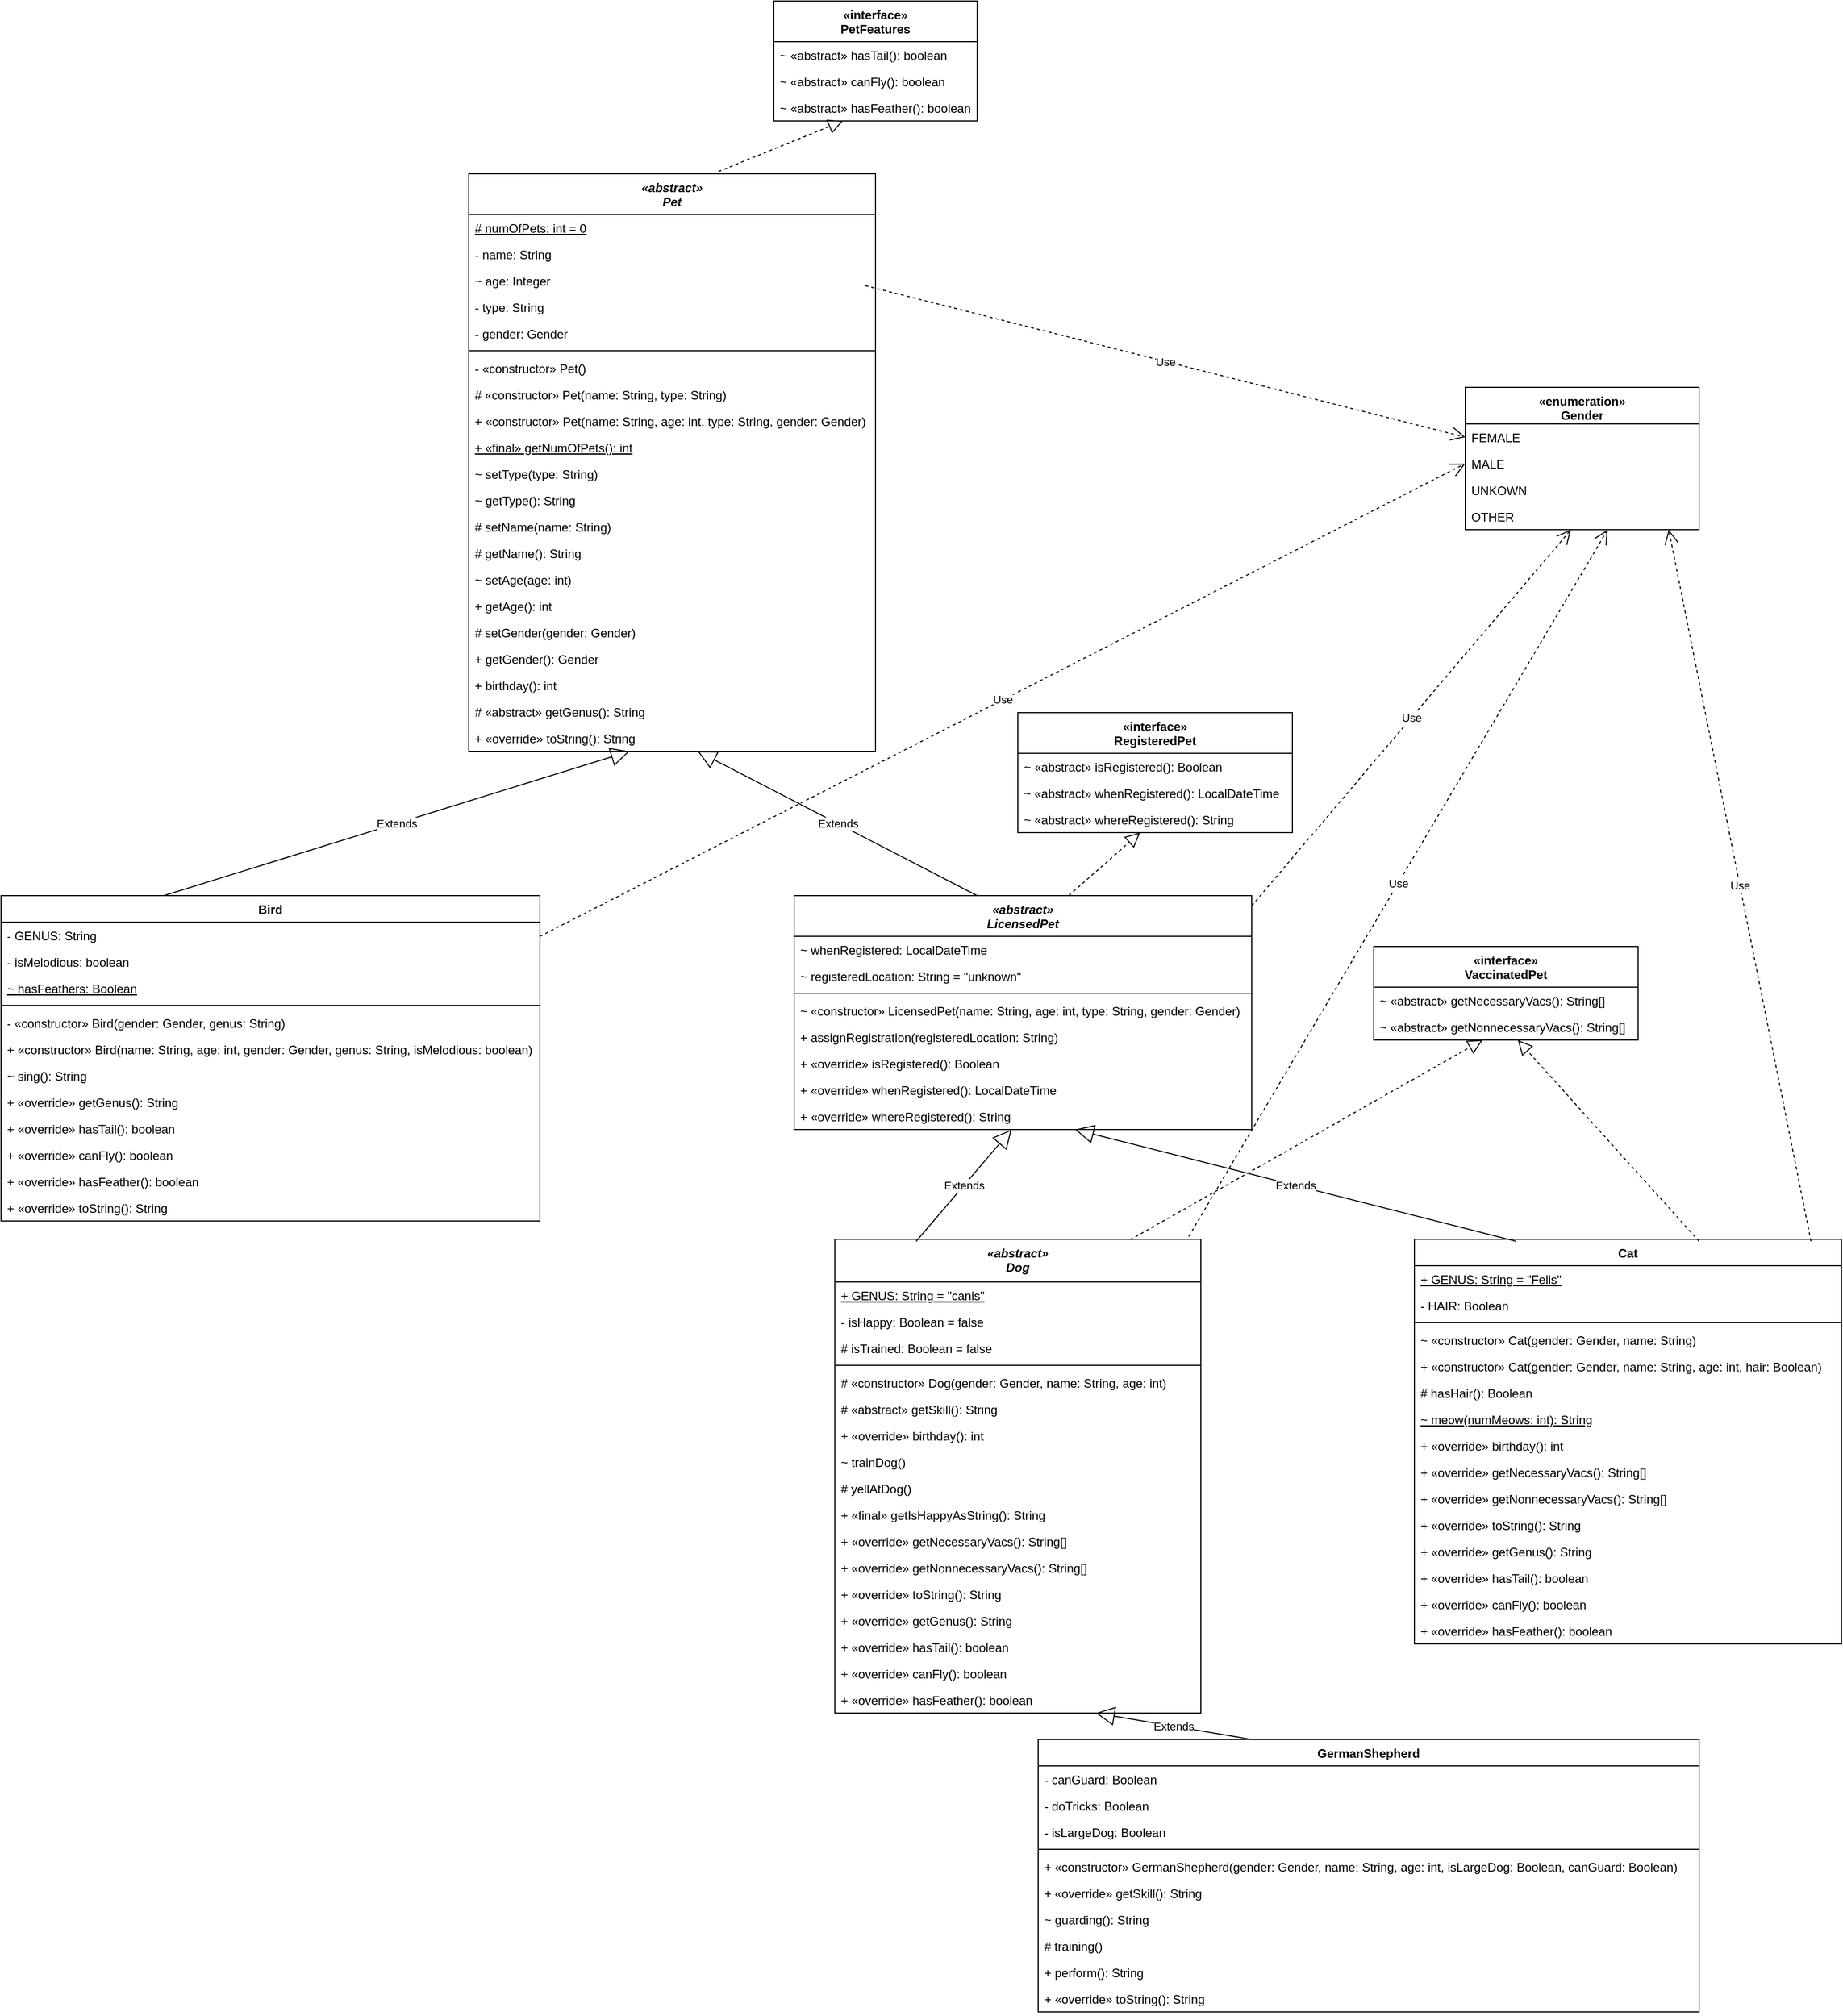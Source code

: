 <mxfile version="13.8.0" type="device"><diagram id="ahVZlyLD7hqmJH_I2HMK" name="Page-1"><mxGraphModel dx="1407" dy="1193" grid="1" gridSize="10" guides="1" tooltips="1" connect="1" arrows="1" fold="1" page="1" pageScale="1" pageWidth="2000" pageHeight="2000" math="0" shadow="0"><root><mxCell id="0"/><mxCell id="1" parent="0"/><mxCell id="6yxOzJSMO0PGOsekAhJp-47" value="«interface»&#xa;PetFeatures" style="swimlane;fontStyle=1;align=center;verticalAlign=top;childLayout=stackLayout;horizontal=1;startSize=40;horizontalStack=0;resizeParent=1;resizeParentMax=0;resizeLast=0;collapsible=1;marginBottom=0;" parent="1" vertex="1"><mxGeometry x="870" y="10" width="200" height="118" as="geometry"/></mxCell><mxCell id="6yxOzJSMO0PGOsekAhJp-48" value="~ «abstract» hasTail(): boolean" style="text;strokeColor=none;fillColor=none;align=left;verticalAlign=top;spacingLeft=4;spacingRight=4;overflow=hidden;rotatable=0;points=[[0,0.5],[1,0.5]];portConstraint=eastwest;fontStyle=0" parent="6yxOzJSMO0PGOsekAhJp-47" vertex="1"><mxGeometry y="40" width="200" height="26" as="geometry"/></mxCell><mxCell id="6yxOzJSMO0PGOsekAhJp-51" value="~ «abstract» canFly(): boolean" style="text;strokeColor=none;fillColor=none;align=left;verticalAlign=top;spacingLeft=4;spacingRight=4;overflow=hidden;rotatable=0;points=[[0,0.5],[1,0.5]];portConstraint=eastwest;fontStyle=0" parent="6yxOzJSMO0PGOsekAhJp-47" vertex="1"><mxGeometry y="66" width="200" height="26" as="geometry"/></mxCell><mxCell id="6yxOzJSMO0PGOsekAhJp-52" value="~ «abstract» hasFeather(): boolean" style="text;strokeColor=none;fillColor=none;align=left;verticalAlign=top;spacingLeft=4;spacingRight=4;overflow=hidden;rotatable=0;points=[[0,0.5],[1,0.5]];portConstraint=eastwest;fontStyle=0" parent="6yxOzJSMO0PGOsekAhJp-47" vertex="1"><mxGeometry y="92" width="200" height="26" as="geometry"/></mxCell><mxCell id="O3szeXyZkx64TXd5Zf9x-24" value="Bird" style="swimlane;fontStyle=1;align=center;verticalAlign=top;childLayout=stackLayout;horizontal=1;startSize=26;horizontalStack=0;resizeParent=1;resizeParentMax=0;resizeLast=0;collapsible=1;marginBottom=0;" parent="1" vertex="1"><mxGeometry x="110" y="890" width="530" height="320" as="geometry"/></mxCell><mxCell id="O3szeXyZkx64TXd5Zf9x-38" value="Extends" style="endArrow=block;endSize=16;endFill=0;html=1;" parent="O3szeXyZkx64TXd5Zf9x-24" target="O3szeXyZkx64TXd5Zf9x-23" edge="1"><mxGeometry width="160" relative="1" as="geometry"><mxPoint x="160" as="sourcePoint"/><mxPoint x="320" as="targetPoint"/></mxGeometry></mxCell><mxCell id="O3szeXyZkx64TXd5Zf9x-25" value="- GENUS: String" style="text;strokeColor=none;fillColor=none;align=left;verticalAlign=top;spacingLeft=4;spacingRight=4;overflow=hidden;rotatable=0;points=[[0,0.5],[1,0.5]];portConstraint=eastwest;" parent="O3szeXyZkx64TXd5Zf9x-24" vertex="1"><mxGeometry y="26" width="530" height="26" as="geometry"/></mxCell><mxCell id="O3szeXyZkx64TXd5Zf9x-28" value="- isMelodious: boolean" style="text;strokeColor=none;fillColor=none;align=left;verticalAlign=top;spacingLeft=4;spacingRight=4;overflow=hidden;rotatable=0;points=[[0,0.5],[1,0.5]];portConstraint=eastwest;" parent="O3szeXyZkx64TXd5Zf9x-24" vertex="1"><mxGeometry y="52" width="530" height="26" as="geometry"/></mxCell><mxCell id="O3szeXyZkx64TXd5Zf9x-29" value="~ hasFeathers: Boolean" style="text;strokeColor=none;fillColor=none;align=left;verticalAlign=top;spacingLeft=4;spacingRight=4;overflow=hidden;rotatable=0;points=[[0,0.5],[1,0.5]];portConstraint=eastwest;fontStyle=4" parent="O3szeXyZkx64TXd5Zf9x-24" vertex="1"><mxGeometry y="78" width="530" height="26" as="geometry"/></mxCell><mxCell id="O3szeXyZkx64TXd5Zf9x-26" value="" style="line;strokeWidth=1;fillColor=none;align=left;verticalAlign=middle;spacingTop=-1;spacingLeft=3;spacingRight=3;rotatable=0;labelPosition=right;points=[];portConstraint=eastwest;" parent="O3szeXyZkx64TXd5Zf9x-24" vertex="1"><mxGeometry y="104" width="530" height="8" as="geometry"/></mxCell><mxCell id="O3szeXyZkx64TXd5Zf9x-27" value="- «constructor» Bird(gender: Gender, genus: String)" style="text;strokeColor=none;fillColor=none;align=left;verticalAlign=top;spacingLeft=4;spacingRight=4;overflow=hidden;rotatable=0;points=[[0,0.5],[1,0.5]];portConstraint=eastwest;" parent="O3szeXyZkx64TXd5Zf9x-24" vertex="1"><mxGeometry y="112" width="530" height="26" as="geometry"/></mxCell><mxCell id="O3szeXyZkx64TXd5Zf9x-30" value="+ «constructor» Bird(name: String, age: int, gender: Gender, genus: String, isMelodious: boolean)" style="text;strokeColor=none;fillColor=none;align=left;verticalAlign=top;spacingLeft=4;spacingRight=4;overflow=hidden;rotatable=0;points=[[0,0.5],[1,0.5]];portConstraint=eastwest;" parent="O3szeXyZkx64TXd5Zf9x-24" vertex="1"><mxGeometry y="138" width="530" height="26" as="geometry"/></mxCell><mxCell id="O3szeXyZkx64TXd5Zf9x-32" value="~ sing(): String" style="text;strokeColor=none;fillColor=none;align=left;verticalAlign=top;spacingLeft=4;spacingRight=4;overflow=hidden;rotatable=0;points=[[0,0.5],[1,0.5]];portConstraint=eastwest;" parent="O3szeXyZkx64TXd5Zf9x-24" vertex="1"><mxGeometry y="164" width="530" height="26" as="geometry"/></mxCell><mxCell id="O3szeXyZkx64TXd5Zf9x-33" value="+ «override» getGenus(): String" style="text;strokeColor=none;fillColor=none;align=left;verticalAlign=top;spacingLeft=4;spacingRight=4;overflow=hidden;rotatable=0;points=[[0,0.5],[1,0.5]];portConstraint=eastwest;" parent="O3szeXyZkx64TXd5Zf9x-24" vertex="1"><mxGeometry y="190" width="530" height="26" as="geometry"/></mxCell><mxCell id="O3szeXyZkx64TXd5Zf9x-34" value="+ «override» hasTail(): boolean" style="text;strokeColor=none;fillColor=none;align=left;verticalAlign=top;spacingLeft=4;spacingRight=4;overflow=hidden;rotatable=0;points=[[0,0.5],[1,0.5]];portConstraint=eastwest;" parent="O3szeXyZkx64TXd5Zf9x-24" vertex="1"><mxGeometry y="216" width="530" height="26" as="geometry"/></mxCell><mxCell id="O3szeXyZkx64TXd5Zf9x-35" value="+ «override» canFly(): boolean" style="text;strokeColor=none;fillColor=none;align=left;verticalAlign=top;spacingLeft=4;spacingRight=4;overflow=hidden;rotatable=0;points=[[0,0.5],[1,0.5]];portConstraint=eastwest;" parent="O3szeXyZkx64TXd5Zf9x-24" vertex="1"><mxGeometry y="242" width="530" height="26" as="geometry"/></mxCell><mxCell id="O3szeXyZkx64TXd5Zf9x-36" value="+ «override» hasFeather(): boolean" style="text;strokeColor=none;fillColor=none;align=left;verticalAlign=top;spacingLeft=4;spacingRight=4;overflow=hidden;rotatable=0;points=[[0,0.5],[1,0.5]];portConstraint=eastwest;" parent="O3szeXyZkx64TXd5Zf9x-24" vertex="1"><mxGeometry y="268" width="530" height="26" as="geometry"/></mxCell><mxCell id="O3szeXyZkx64TXd5Zf9x-37" value="+ «override» toString(): String" style="text;strokeColor=none;fillColor=none;align=left;verticalAlign=top;spacingLeft=4;spacingRight=4;overflow=hidden;rotatable=0;points=[[0,0.5],[1,0.5]];portConstraint=eastwest;" parent="O3szeXyZkx64TXd5Zf9x-24" vertex="1"><mxGeometry y="294" width="530" height="26" as="geometry"/></mxCell><mxCell id="6yxOzJSMO0PGOsekAhJp-65" value="«interface»&#xa;VaccinatedPet" style="swimlane;fontStyle=1;align=center;verticalAlign=top;childLayout=stackLayout;horizontal=1;startSize=40;horizontalStack=0;resizeParent=1;resizeParentMax=0;resizeLast=0;collapsible=1;marginBottom=0;" parent="1" vertex="1"><mxGeometry x="1460" y="940" width="260" height="92" as="geometry"/></mxCell><mxCell id="6yxOzJSMO0PGOsekAhJp-66" value="~ «abstract» getNecessaryVacs(): String[]" style="text;strokeColor=none;fillColor=none;align=left;verticalAlign=top;spacingLeft=4;spacingRight=4;overflow=hidden;rotatable=0;points=[[0,0.5],[1,0.5]];portConstraint=eastwest;fontStyle=0" parent="6yxOzJSMO0PGOsekAhJp-65" vertex="1"><mxGeometry y="40" width="260" height="26" as="geometry"/></mxCell><mxCell id="6yxOzJSMO0PGOsekAhJp-67" value="~ «abstract» getNonnecessaryVacs(): String[]" style="text;strokeColor=none;fillColor=none;align=left;verticalAlign=top;spacingLeft=4;spacingRight=4;overflow=hidden;rotatable=0;points=[[0,0.5],[1,0.5]];portConstraint=eastwest;fontStyle=0" parent="6yxOzJSMO0PGOsekAhJp-65" vertex="1"><mxGeometry y="66" width="260" height="26" as="geometry"/></mxCell><mxCell id="6yxOzJSMO0PGOsekAhJp-32" value="«abstract»&#xa;LicensedPet" style="swimlane;fontStyle=3;align=center;verticalAlign=top;childLayout=stackLayout;horizontal=1;startSize=40;horizontalStack=0;resizeParent=1;resizeParentMax=0;resizeLast=0;collapsible=1;marginBottom=0;" parent="1" vertex="1"><mxGeometry x="890" y="890" width="450" height="230" as="geometry"/></mxCell><mxCell id="6yxOzJSMO0PGOsekAhJp-69" value="Extends" style="endArrow=block;endSize=16;endFill=0;html=1;" parent="6yxOzJSMO0PGOsekAhJp-32" target="O3szeXyZkx64TXd5Zf9x-23" edge="1"><mxGeometry width="160" relative="1" as="geometry"><mxPoint x="180" as="sourcePoint"/><mxPoint x="340" as="targetPoint"/></mxGeometry></mxCell><mxCell id="6yxOzJSMO0PGOsekAhJp-70" value="" style="endArrow=block;dashed=1;endFill=0;endSize=12;html=1;" parent="6yxOzJSMO0PGOsekAhJp-32" target="6yxOzJSMO0PGOsekAhJp-60" edge="1"><mxGeometry width="160" relative="1" as="geometry"><mxPoint x="270" as="sourcePoint"/><mxPoint x="430" as="targetPoint"/></mxGeometry></mxCell><mxCell id="pFk_RkmnjN21IvGugunK-12" value="Use" style="endArrow=open;endSize=12;dashed=1;html=1;" edge="1" parent="6yxOzJSMO0PGOsekAhJp-32" target="6yxOzJSMO0PGOsekAhJp-19"><mxGeometry width="160" relative="1" as="geometry"><mxPoint x="450" y="10" as="sourcePoint"/><mxPoint x="600" y="30" as="targetPoint"/></mxGeometry></mxCell><mxCell id="6yxOzJSMO0PGOsekAhJp-33" value="~ whenRegistered: LocalDateTime" style="text;strokeColor=none;fillColor=none;align=left;verticalAlign=top;spacingLeft=4;spacingRight=4;overflow=hidden;rotatable=0;points=[[0,0.5],[1,0.5]];portConstraint=eastwest;" parent="6yxOzJSMO0PGOsekAhJp-32" vertex="1"><mxGeometry y="40" width="450" height="26" as="geometry"/></mxCell><mxCell id="6yxOzJSMO0PGOsekAhJp-42" value="~ registeredLocation: String = &quot;unknown&quot;" style="text;strokeColor=none;fillColor=none;align=left;verticalAlign=top;spacingLeft=4;spacingRight=4;overflow=hidden;rotatable=0;points=[[0,0.5],[1,0.5]];portConstraint=eastwest;" parent="6yxOzJSMO0PGOsekAhJp-32" vertex="1"><mxGeometry y="66" width="450" height="26" as="geometry"/></mxCell><mxCell id="6yxOzJSMO0PGOsekAhJp-34" value="" style="line;strokeWidth=1;fillColor=none;align=left;verticalAlign=middle;spacingTop=-1;spacingLeft=3;spacingRight=3;rotatable=0;labelPosition=right;points=[];portConstraint=eastwest;" parent="6yxOzJSMO0PGOsekAhJp-32" vertex="1"><mxGeometry y="92" width="450" height="8" as="geometry"/></mxCell><mxCell id="6yxOzJSMO0PGOsekAhJp-35" value="~ «constructor» LicensedPet(name: String, age: int, type: String, gender: Gender)" style="text;strokeColor=none;fillColor=none;align=left;verticalAlign=top;spacingLeft=4;spacingRight=4;overflow=hidden;rotatable=0;points=[[0,0.5],[1,0.5]];portConstraint=eastwest;" parent="6yxOzJSMO0PGOsekAhJp-32" vertex="1"><mxGeometry y="100" width="450" height="26" as="geometry"/></mxCell><mxCell id="6yxOzJSMO0PGOsekAhJp-43" value="+ assignRegistration(registeredLocation: String)" style="text;strokeColor=none;fillColor=none;align=left;verticalAlign=top;spacingLeft=4;spacingRight=4;overflow=hidden;rotatable=0;points=[[0,0.5],[1,0.5]];portConstraint=eastwest;" parent="6yxOzJSMO0PGOsekAhJp-32" vertex="1"><mxGeometry y="126" width="450" height="26" as="geometry"/></mxCell><mxCell id="6yxOzJSMO0PGOsekAhJp-44" value="+ «override» isRegistered(): Boolean" style="text;strokeColor=none;fillColor=none;align=left;verticalAlign=top;spacingLeft=4;spacingRight=4;overflow=hidden;rotatable=0;points=[[0,0.5],[1,0.5]];portConstraint=eastwest;" parent="6yxOzJSMO0PGOsekAhJp-32" vertex="1"><mxGeometry y="152" width="450" height="26" as="geometry"/></mxCell><mxCell id="6yxOzJSMO0PGOsekAhJp-45" value="+ «override» whenRegistered(): LocalDateTime" style="text;strokeColor=none;fillColor=none;align=left;verticalAlign=top;spacingLeft=4;spacingRight=4;overflow=hidden;rotatable=0;points=[[0,0.5],[1,0.5]];portConstraint=eastwest;" parent="6yxOzJSMO0PGOsekAhJp-32" vertex="1"><mxGeometry y="178" width="450" height="26" as="geometry"/></mxCell><mxCell id="6yxOzJSMO0PGOsekAhJp-46" value="+ «override» whereRegistered(): String" style="text;strokeColor=none;fillColor=none;align=left;verticalAlign=top;spacingLeft=4;spacingRight=4;overflow=hidden;rotatable=0;points=[[0,0.5],[1,0.5]];portConstraint=eastwest;" parent="6yxOzJSMO0PGOsekAhJp-32" vertex="1"><mxGeometry y="204" width="450" height="26" as="geometry"/></mxCell><mxCell id="6yxOzJSMO0PGOsekAhJp-15" value="«enumeration»&#xa;Gender" style="swimlane;fontStyle=1;align=center;verticalAlign=top;childLayout=stackLayout;horizontal=1;startSize=36;horizontalStack=0;resizeParent=1;resizeParentMax=0;resizeLast=0;collapsible=1;marginBottom=0;" parent="1" vertex="1"><mxGeometry x="1550" y="390" width="230" height="140" as="geometry"/></mxCell><mxCell id="6yxOzJSMO0PGOsekAhJp-16" value="FEMALE" style="text;strokeColor=none;fillColor=none;align=left;verticalAlign=top;spacingLeft=4;spacingRight=4;overflow=hidden;rotatable=0;points=[[0,0.5],[1,0.5]];portConstraint=eastwest;" parent="6yxOzJSMO0PGOsekAhJp-15" vertex="1"><mxGeometry y="36" width="230" height="26" as="geometry"/></mxCell><mxCell id="6yxOzJSMO0PGOsekAhJp-17" value="MALE" style="text;strokeColor=none;fillColor=none;align=left;verticalAlign=top;spacingLeft=4;spacingRight=4;overflow=hidden;rotatable=0;points=[[0,0.5],[1,0.5]];portConstraint=eastwest;" parent="6yxOzJSMO0PGOsekAhJp-15" vertex="1"><mxGeometry y="62" width="230" height="26" as="geometry"/></mxCell><mxCell id="6yxOzJSMO0PGOsekAhJp-18" value="UNKOWN" style="text;strokeColor=none;fillColor=none;align=left;verticalAlign=top;spacingLeft=4;spacingRight=4;overflow=hidden;rotatable=0;points=[[0,0.5],[1,0.5]];portConstraint=eastwest;" parent="6yxOzJSMO0PGOsekAhJp-15" vertex="1"><mxGeometry y="88" width="230" height="26" as="geometry"/></mxCell><mxCell id="6yxOzJSMO0PGOsekAhJp-19" value="OTHER" style="text;strokeColor=none;fillColor=none;align=left;verticalAlign=top;spacingLeft=4;spacingRight=4;overflow=hidden;rotatable=0;points=[[0,0.5],[1,0.5]];portConstraint=eastwest;" parent="6yxOzJSMO0PGOsekAhJp-15" vertex="1"><mxGeometry y="114" width="230" height="26" as="geometry"/></mxCell><mxCell id="O3szeXyZkx64TXd5Zf9x-1" value="«abstract»&#xa;Pet&#xa;" style="swimlane;fontStyle=3;align=center;verticalAlign=top;childLayout=stackLayout;horizontal=1;startSize=40;horizontalStack=0;resizeParent=1;resizeParentMax=0;resizeLast=0;collapsible=1;marginBottom=0;" parent="1" vertex="1"><mxGeometry x="570" y="180" width="400" height="568" as="geometry"/></mxCell><mxCell id="6yxOzJSMO0PGOsekAhJp-76" value="" style="endArrow=block;dashed=1;endFill=0;endSize=12;html=1;" parent="O3szeXyZkx64TXd5Zf9x-1" target="6yxOzJSMO0PGOsekAhJp-52" edge="1"><mxGeometry width="160" relative="1" as="geometry"><mxPoint x="240" as="sourcePoint"/><mxPoint x="400" as="targetPoint"/></mxGeometry></mxCell><mxCell id="O3szeXyZkx64TXd5Zf9x-2" value="# numOfPets: int = 0" style="text;strokeColor=none;fillColor=none;align=left;verticalAlign=top;spacingLeft=4;spacingRight=4;overflow=hidden;rotatable=0;points=[[0,0.5],[1,0.5]];portConstraint=eastwest;fontStyle=4" parent="O3szeXyZkx64TXd5Zf9x-1" vertex="1"><mxGeometry y="40" width="400" height="26" as="geometry"/></mxCell><mxCell id="O3szeXyZkx64TXd5Zf9x-4" value="- name: String" style="text;strokeColor=none;fillColor=none;align=left;verticalAlign=top;spacingLeft=4;spacingRight=4;overflow=hidden;rotatable=0;points=[[0,0.5],[1,0.5]];portConstraint=eastwest;" parent="O3szeXyZkx64TXd5Zf9x-1" vertex="1"><mxGeometry y="66" width="400" height="26" as="geometry"/></mxCell><mxCell id="O3szeXyZkx64TXd5Zf9x-5" value="~ age: Integer" style="text;strokeColor=none;fillColor=none;align=left;verticalAlign=top;spacingLeft=4;spacingRight=4;overflow=hidden;rotatable=0;points=[[0,0.5],[1,0.5]];portConstraint=eastwest;" parent="O3szeXyZkx64TXd5Zf9x-1" vertex="1"><mxGeometry y="92" width="400" height="26" as="geometry"/></mxCell><mxCell id="pFk_RkmnjN21IvGugunK-14" value="Use" style="endArrow=open;endSize=12;dashed=1;html=1;entryX=0;entryY=0.5;entryDx=0;entryDy=0;" edge="1" parent="O3szeXyZkx64TXd5Zf9x-1" target="6yxOzJSMO0PGOsekAhJp-16"><mxGeometry width="160" relative="1" as="geometry"><mxPoint x="390" y="110" as="sourcePoint"/><mxPoint x="550" y="110" as="targetPoint"/></mxGeometry></mxCell><mxCell id="O3szeXyZkx64TXd5Zf9x-6" value="- type: String" style="text;strokeColor=none;fillColor=none;align=left;verticalAlign=top;spacingLeft=4;spacingRight=4;overflow=hidden;rotatable=0;points=[[0,0.5],[1,0.5]];portConstraint=eastwest;" parent="O3szeXyZkx64TXd5Zf9x-1" vertex="1"><mxGeometry y="118" width="400" height="26" as="geometry"/></mxCell><mxCell id="O3szeXyZkx64TXd5Zf9x-7" value="- gender: Gender" style="text;strokeColor=none;fillColor=none;align=left;verticalAlign=top;spacingLeft=4;spacingRight=4;overflow=hidden;rotatable=0;points=[[0,0.5],[1,0.5]];portConstraint=eastwest;" parent="O3szeXyZkx64TXd5Zf9x-1" vertex="1"><mxGeometry y="144" width="400" height="26" as="geometry"/></mxCell><mxCell id="O3szeXyZkx64TXd5Zf9x-3" value="" style="line;strokeWidth=1;fillColor=none;align=left;verticalAlign=middle;spacingTop=-1;spacingLeft=3;spacingRight=3;rotatable=0;labelPosition=right;points=[];portConstraint=eastwest;" parent="O3szeXyZkx64TXd5Zf9x-1" vertex="1"><mxGeometry y="170" width="400" height="8" as="geometry"/></mxCell><mxCell id="O3szeXyZkx64TXd5Zf9x-8" value="- «constructor» Pet()" style="text;strokeColor=none;fillColor=none;align=left;verticalAlign=top;spacingLeft=4;spacingRight=4;overflow=hidden;rotatable=0;points=[[0,0.5],[1,0.5]];portConstraint=eastwest;" parent="O3szeXyZkx64TXd5Zf9x-1" vertex="1"><mxGeometry y="178" width="400" height="26" as="geometry"/></mxCell><mxCell id="O3szeXyZkx64TXd5Zf9x-9" value="# «constructor» Pet(name: String, type: String)" style="text;strokeColor=none;fillColor=none;align=left;verticalAlign=top;spacingLeft=4;spacingRight=4;overflow=hidden;rotatable=0;points=[[0,0.5],[1,0.5]];portConstraint=eastwest;" parent="O3szeXyZkx64TXd5Zf9x-1" vertex="1"><mxGeometry y="204" width="400" height="26" as="geometry"/></mxCell><mxCell id="O3szeXyZkx64TXd5Zf9x-10" value="+ «constructor» Pet(name: String, age: int, type: String, gender: Gender)" style="text;strokeColor=none;fillColor=none;align=left;verticalAlign=top;spacingLeft=4;spacingRight=4;overflow=hidden;rotatable=0;points=[[0,0.5],[1,0.5]];portConstraint=eastwest;" parent="O3szeXyZkx64TXd5Zf9x-1" vertex="1"><mxGeometry y="230" width="400" height="26" as="geometry"/></mxCell><mxCell id="O3szeXyZkx64TXd5Zf9x-11" value="+ «final» getNumOfPets(): int" style="text;strokeColor=none;fillColor=none;align=left;verticalAlign=top;spacingLeft=4;spacingRight=4;overflow=hidden;rotatable=0;points=[[0,0.5],[1,0.5]];portConstraint=eastwest;fontStyle=4" parent="O3szeXyZkx64TXd5Zf9x-1" vertex="1"><mxGeometry y="256" width="400" height="26" as="geometry"/></mxCell><mxCell id="O3szeXyZkx64TXd5Zf9x-12" value="~ setType(type: String)" style="text;strokeColor=none;fillColor=none;align=left;verticalAlign=top;spacingLeft=4;spacingRight=4;overflow=hidden;rotatable=0;points=[[0,0.5],[1,0.5]];portConstraint=eastwest;" parent="O3szeXyZkx64TXd5Zf9x-1" vertex="1"><mxGeometry y="282" width="400" height="26" as="geometry"/></mxCell><mxCell id="O3szeXyZkx64TXd5Zf9x-13" value="~ getType(): String" style="text;strokeColor=none;fillColor=none;align=left;verticalAlign=top;spacingLeft=4;spacingRight=4;overflow=hidden;rotatable=0;points=[[0,0.5],[1,0.5]];portConstraint=eastwest;" parent="O3szeXyZkx64TXd5Zf9x-1" vertex="1"><mxGeometry y="308" width="400" height="26" as="geometry"/></mxCell><mxCell id="O3szeXyZkx64TXd5Zf9x-14" value="# setName(name: String)" style="text;strokeColor=none;fillColor=none;align=left;verticalAlign=top;spacingLeft=4;spacingRight=4;overflow=hidden;rotatable=0;points=[[0,0.5],[1,0.5]];portConstraint=eastwest;" parent="O3szeXyZkx64TXd5Zf9x-1" vertex="1"><mxGeometry y="334" width="400" height="26" as="geometry"/></mxCell><mxCell id="O3szeXyZkx64TXd5Zf9x-15" value="# getName(): String" style="text;strokeColor=none;fillColor=none;align=left;verticalAlign=top;spacingLeft=4;spacingRight=4;overflow=hidden;rotatable=0;points=[[0,0.5],[1,0.5]];portConstraint=eastwest;" parent="O3szeXyZkx64TXd5Zf9x-1" vertex="1"><mxGeometry y="360" width="400" height="26" as="geometry"/></mxCell><mxCell id="O3szeXyZkx64TXd5Zf9x-16" value="~ setAge(age: int)" style="text;strokeColor=none;fillColor=none;align=left;verticalAlign=top;spacingLeft=4;spacingRight=4;overflow=hidden;rotatable=0;points=[[0,0.5],[1,0.5]];portConstraint=eastwest;" parent="O3szeXyZkx64TXd5Zf9x-1" vertex="1"><mxGeometry y="386" width="400" height="26" as="geometry"/></mxCell><mxCell id="O3szeXyZkx64TXd5Zf9x-17" value="+ getAge(): int" style="text;strokeColor=none;fillColor=none;align=left;verticalAlign=top;spacingLeft=4;spacingRight=4;overflow=hidden;rotatable=0;points=[[0,0.5],[1,0.5]];portConstraint=eastwest;" parent="O3szeXyZkx64TXd5Zf9x-1" vertex="1"><mxGeometry y="412" width="400" height="26" as="geometry"/></mxCell><mxCell id="O3szeXyZkx64TXd5Zf9x-18" value="# setGender(gender: Gender)" style="text;strokeColor=none;fillColor=none;align=left;verticalAlign=top;spacingLeft=4;spacingRight=4;overflow=hidden;rotatable=0;points=[[0,0.5],[1,0.5]];portConstraint=eastwest;" parent="O3szeXyZkx64TXd5Zf9x-1" vertex="1"><mxGeometry y="438" width="400" height="26" as="geometry"/></mxCell><mxCell id="O3szeXyZkx64TXd5Zf9x-19" value="+ getGender(): Gender" style="text;strokeColor=none;fillColor=none;align=left;verticalAlign=top;spacingLeft=4;spacingRight=4;overflow=hidden;rotatable=0;points=[[0,0.5],[1,0.5]];portConstraint=eastwest;" parent="O3szeXyZkx64TXd5Zf9x-1" vertex="1"><mxGeometry y="464" width="400" height="26" as="geometry"/></mxCell><mxCell id="O3szeXyZkx64TXd5Zf9x-20" value="+ birthday(): int" style="text;strokeColor=none;fillColor=none;align=left;verticalAlign=top;spacingLeft=4;spacingRight=4;overflow=hidden;rotatable=0;points=[[0,0.5],[1,0.5]];portConstraint=eastwest;" parent="O3szeXyZkx64TXd5Zf9x-1" vertex="1"><mxGeometry y="490" width="400" height="26" as="geometry"/></mxCell><mxCell id="O3szeXyZkx64TXd5Zf9x-21" value="# «abstract» getGenus(): String" style="text;strokeColor=none;fillColor=none;align=left;verticalAlign=top;spacingLeft=4;spacingRight=4;overflow=hidden;rotatable=0;points=[[0,0.5],[1,0.5]];portConstraint=eastwest;fontStyle=0" parent="O3szeXyZkx64TXd5Zf9x-1" vertex="1"><mxGeometry y="516" width="400" height="26" as="geometry"/></mxCell><mxCell id="O3szeXyZkx64TXd5Zf9x-23" value="+ «override» toString(): String" style="text;strokeColor=none;fillColor=none;align=left;verticalAlign=top;spacingLeft=4;spacingRight=4;overflow=hidden;rotatable=0;points=[[0,0.5],[1,0.5]];portConstraint=eastwest;fontStyle=0" parent="O3szeXyZkx64TXd5Zf9x-1" vertex="1"><mxGeometry y="542" width="400" height="26" as="geometry"/></mxCell><mxCell id="6yxOzJSMO0PGOsekAhJp-20" value="GermanShepherd" style="swimlane;fontStyle=1;align=center;verticalAlign=top;childLayout=stackLayout;horizontal=1;startSize=26;horizontalStack=0;resizeParent=1;resizeParentMax=0;resizeLast=0;collapsible=1;marginBottom=0;" parent="1" vertex="1"><mxGeometry x="1130" y="1720" width="650" height="268" as="geometry"/></mxCell><mxCell id="6yxOzJSMO0PGOsekAhJp-31" value="Extends" style="endArrow=block;endSize=16;endFill=0;html=1;" parent="6yxOzJSMO0PGOsekAhJp-20" target="O3szeXyZkx64TXd5Zf9x-72" edge="1"><mxGeometry width="160" relative="1" as="geometry"><mxPoint x="210" as="sourcePoint"/><mxPoint x="370" as="targetPoint"/></mxGeometry></mxCell><mxCell id="6yxOzJSMO0PGOsekAhJp-21" value="- canGuard: Boolean" style="text;strokeColor=none;fillColor=none;align=left;verticalAlign=top;spacingLeft=4;spacingRight=4;overflow=hidden;rotatable=0;points=[[0,0.5],[1,0.5]];portConstraint=eastwest;" parent="6yxOzJSMO0PGOsekAhJp-20" vertex="1"><mxGeometry y="26" width="650" height="26" as="geometry"/></mxCell><mxCell id="6yxOzJSMO0PGOsekAhJp-24" value="- doTricks: Boolean" style="text;strokeColor=none;fillColor=none;align=left;verticalAlign=top;spacingLeft=4;spacingRight=4;overflow=hidden;rotatable=0;points=[[0,0.5],[1,0.5]];portConstraint=eastwest;" parent="6yxOzJSMO0PGOsekAhJp-20" vertex="1"><mxGeometry y="52" width="650" height="26" as="geometry"/></mxCell><mxCell id="6yxOzJSMO0PGOsekAhJp-25" value="- isLargeDog: Boolean" style="text;strokeColor=none;fillColor=none;align=left;verticalAlign=top;spacingLeft=4;spacingRight=4;overflow=hidden;rotatable=0;points=[[0,0.5],[1,0.5]];portConstraint=eastwest;" parent="6yxOzJSMO0PGOsekAhJp-20" vertex="1"><mxGeometry y="78" width="650" height="26" as="geometry"/></mxCell><mxCell id="6yxOzJSMO0PGOsekAhJp-22" value="" style="line;strokeWidth=1;fillColor=none;align=left;verticalAlign=middle;spacingTop=-1;spacingLeft=3;spacingRight=3;rotatable=0;labelPosition=right;points=[];portConstraint=eastwest;" parent="6yxOzJSMO0PGOsekAhJp-20" vertex="1"><mxGeometry y="104" width="650" height="8" as="geometry"/></mxCell><mxCell id="6yxOzJSMO0PGOsekAhJp-23" value="+ «constructor» GermanShepherd(gender: Gender, name: String, age: int, isLargeDog: Boolean, canGuard: Boolean)" style="text;strokeColor=none;fillColor=none;align=left;verticalAlign=top;spacingLeft=4;spacingRight=4;overflow=hidden;rotatable=0;points=[[0,0.5],[1,0.5]];portConstraint=eastwest;" parent="6yxOzJSMO0PGOsekAhJp-20" vertex="1"><mxGeometry y="112" width="650" height="26" as="geometry"/></mxCell><mxCell id="6yxOzJSMO0PGOsekAhJp-26" value="+ «override» getSkill(): String" style="text;strokeColor=none;fillColor=none;align=left;verticalAlign=top;spacingLeft=4;spacingRight=4;overflow=hidden;rotatable=0;points=[[0,0.5],[1,0.5]];portConstraint=eastwest;" parent="6yxOzJSMO0PGOsekAhJp-20" vertex="1"><mxGeometry y="138" width="650" height="26" as="geometry"/></mxCell><mxCell id="6yxOzJSMO0PGOsekAhJp-27" value="~ guarding(): String" style="text;strokeColor=none;fillColor=none;align=left;verticalAlign=top;spacingLeft=4;spacingRight=4;overflow=hidden;rotatable=0;points=[[0,0.5],[1,0.5]];portConstraint=eastwest;" parent="6yxOzJSMO0PGOsekAhJp-20" vertex="1"><mxGeometry y="164" width="650" height="26" as="geometry"/></mxCell><mxCell id="6yxOzJSMO0PGOsekAhJp-28" value="# training()" style="text;strokeColor=none;fillColor=none;align=left;verticalAlign=top;spacingLeft=4;spacingRight=4;overflow=hidden;rotatable=0;points=[[0,0.5],[1,0.5]];portConstraint=eastwest;" parent="6yxOzJSMO0PGOsekAhJp-20" vertex="1"><mxGeometry y="190" width="650" height="26" as="geometry"/></mxCell><mxCell id="6yxOzJSMO0PGOsekAhJp-29" value="+ perform(): String" style="text;strokeColor=none;fillColor=none;align=left;verticalAlign=top;spacingLeft=4;spacingRight=4;overflow=hidden;rotatable=0;points=[[0,0.5],[1,0.5]];portConstraint=eastwest;" parent="6yxOzJSMO0PGOsekAhJp-20" vertex="1"><mxGeometry y="216" width="650" height="26" as="geometry"/></mxCell><mxCell id="6yxOzJSMO0PGOsekAhJp-30" value="+ «override» toString(): String" style="text;strokeColor=none;fillColor=none;align=left;verticalAlign=top;spacingLeft=4;spacingRight=4;overflow=hidden;rotatable=0;points=[[0,0.5],[1,0.5]];portConstraint=eastwest;" parent="6yxOzJSMO0PGOsekAhJp-20" vertex="1"><mxGeometry y="242" width="650" height="26" as="geometry"/></mxCell><mxCell id="O3szeXyZkx64TXd5Zf9x-56" value="«abstract»&#xa;Dog" style="swimlane;fontStyle=3;align=center;verticalAlign=top;childLayout=stackLayout;horizontal=1;startSize=42;horizontalStack=0;resizeParent=1;resizeParentMax=0;resizeLast=0;collapsible=1;marginBottom=0;" parent="1" vertex="1"><mxGeometry x="930" y="1228" width="360" height="466" as="geometry"/></mxCell><mxCell id="6yxOzJSMO0PGOsekAhJp-71" value="Extends" style="endArrow=block;endSize=16;endFill=0;html=1;" parent="O3szeXyZkx64TXd5Zf9x-56" target="6yxOzJSMO0PGOsekAhJp-46" edge="1"><mxGeometry width="160" relative="1" as="geometry"><mxPoint x="80" y="2" as="sourcePoint"/><mxPoint x="240" y="2" as="targetPoint"/></mxGeometry></mxCell><mxCell id="O3szeXyZkx64TXd5Zf9x-57" value="+ GENUS: String = &quot;canis&quot;" style="text;strokeColor=none;fillColor=none;align=left;verticalAlign=top;spacingLeft=4;spacingRight=4;overflow=hidden;rotatable=0;points=[[0,0.5],[1,0.5]];portConstraint=eastwest;fontStyle=4" parent="O3szeXyZkx64TXd5Zf9x-56" vertex="1"><mxGeometry y="42" width="360" height="26" as="geometry"/></mxCell><mxCell id="O3szeXyZkx64TXd5Zf9x-60" value="- isHappy: Boolean = false" style="text;strokeColor=none;fillColor=none;align=left;verticalAlign=top;spacingLeft=4;spacingRight=4;overflow=hidden;rotatable=0;points=[[0,0.5],[1,0.5]];portConstraint=eastwest;fontStyle=0" parent="O3szeXyZkx64TXd5Zf9x-56" vertex="1"><mxGeometry y="68" width="360" height="26" as="geometry"/></mxCell><mxCell id="O3szeXyZkx64TXd5Zf9x-61" value="# isTrained: Boolean = false" style="text;strokeColor=none;fillColor=none;align=left;verticalAlign=top;spacingLeft=4;spacingRight=4;overflow=hidden;rotatable=0;points=[[0,0.5],[1,0.5]];portConstraint=eastwest;fontStyle=0" parent="O3szeXyZkx64TXd5Zf9x-56" vertex="1"><mxGeometry y="94" width="360" height="26" as="geometry"/></mxCell><mxCell id="O3szeXyZkx64TXd5Zf9x-58" value="" style="line;strokeWidth=1;fillColor=none;align=left;verticalAlign=middle;spacingTop=-1;spacingLeft=3;spacingRight=3;rotatable=0;labelPosition=right;points=[];portConstraint=eastwest;" parent="O3szeXyZkx64TXd5Zf9x-56" vertex="1"><mxGeometry y="120" width="360" height="8" as="geometry"/></mxCell><mxCell id="O3szeXyZkx64TXd5Zf9x-59" value="# «constructor» Dog(gender: Gender, name: String, age: int)" style="text;strokeColor=none;fillColor=none;align=left;verticalAlign=top;spacingLeft=4;spacingRight=4;overflow=hidden;rotatable=0;points=[[0,0.5],[1,0.5]];portConstraint=eastwest;" parent="O3szeXyZkx64TXd5Zf9x-56" vertex="1"><mxGeometry y="128" width="360" height="26" as="geometry"/></mxCell><mxCell id="O3szeXyZkx64TXd5Zf9x-62" value="# «abstract» getSkill(): String" style="text;strokeColor=none;fillColor=none;align=left;verticalAlign=top;spacingLeft=4;spacingRight=4;overflow=hidden;rotatable=0;points=[[0,0.5],[1,0.5]];portConstraint=eastwest;" parent="O3szeXyZkx64TXd5Zf9x-56" vertex="1"><mxGeometry y="154" width="360" height="26" as="geometry"/></mxCell><mxCell id="pFk_RkmnjN21IvGugunK-1" value="+ «override» birthday(): int" style="text;strokeColor=none;fillColor=none;align=left;verticalAlign=top;spacingLeft=4;spacingRight=4;overflow=hidden;rotatable=0;points=[[0,0.5],[1,0.5]];portConstraint=eastwest;" vertex="1" parent="O3szeXyZkx64TXd5Zf9x-56"><mxGeometry y="180" width="360" height="26" as="geometry"/></mxCell><mxCell id="O3szeXyZkx64TXd5Zf9x-63" value="~ trainDog()" style="text;strokeColor=none;fillColor=none;align=left;verticalAlign=top;spacingLeft=4;spacingRight=4;overflow=hidden;rotatable=0;points=[[0,0.5],[1,0.5]];portConstraint=eastwest;" parent="O3szeXyZkx64TXd5Zf9x-56" vertex="1"><mxGeometry y="206" width="360" height="26" as="geometry"/></mxCell><mxCell id="O3szeXyZkx64TXd5Zf9x-64" value="# yellAtDog()" style="text;strokeColor=none;fillColor=none;align=left;verticalAlign=top;spacingLeft=4;spacingRight=4;overflow=hidden;rotatable=0;points=[[0,0.5],[1,0.5]];portConstraint=eastwest;" parent="O3szeXyZkx64TXd5Zf9x-56" vertex="1"><mxGeometry y="232" width="360" height="26" as="geometry"/></mxCell><mxCell id="O3szeXyZkx64TXd5Zf9x-65" value="+ «final» getIsHappyAsString(): String" style="text;strokeColor=none;fillColor=none;align=left;verticalAlign=top;spacingLeft=4;spacingRight=4;overflow=hidden;rotatable=0;points=[[0,0.5],[1,0.5]];portConstraint=eastwest;" parent="O3szeXyZkx64TXd5Zf9x-56" vertex="1"><mxGeometry y="258" width="360" height="26" as="geometry"/></mxCell><mxCell id="O3szeXyZkx64TXd5Zf9x-66" value="+ «override» getNecessaryVacs(): String[]" style="text;strokeColor=none;fillColor=none;align=left;verticalAlign=top;spacingLeft=4;spacingRight=4;overflow=hidden;rotatable=0;points=[[0,0.5],[1,0.5]];portConstraint=eastwest;" parent="O3szeXyZkx64TXd5Zf9x-56" vertex="1"><mxGeometry y="284" width="360" height="26" as="geometry"/></mxCell><mxCell id="O3szeXyZkx64TXd5Zf9x-67" value="+ «override» getNonnecessaryVacs(): String[]" style="text;strokeColor=none;fillColor=none;align=left;verticalAlign=top;spacingLeft=4;spacingRight=4;overflow=hidden;rotatable=0;points=[[0,0.5],[1,0.5]];portConstraint=eastwest;" parent="O3szeXyZkx64TXd5Zf9x-56" vertex="1"><mxGeometry y="310" width="360" height="26" as="geometry"/></mxCell><mxCell id="O3szeXyZkx64TXd5Zf9x-68" value="+ «override» toString(): String" style="text;strokeColor=none;fillColor=none;align=left;verticalAlign=top;spacingLeft=4;spacingRight=4;overflow=hidden;rotatable=0;points=[[0,0.5],[1,0.5]];portConstraint=eastwest;" parent="O3szeXyZkx64TXd5Zf9x-56" vertex="1"><mxGeometry y="336" width="360" height="26" as="geometry"/></mxCell><mxCell id="O3szeXyZkx64TXd5Zf9x-69" value="+ «override» getGenus(): String" style="text;strokeColor=none;fillColor=none;align=left;verticalAlign=top;spacingLeft=4;spacingRight=4;overflow=hidden;rotatable=0;points=[[0,0.5],[1,0.5]];portConstraint=eastwest;" parent="O3szeXyZkx64TXd5Zf9x-56" vertex="1"><mxGeometry y="362" width="360" height="26" as="geometry"/></mxCell><mxCell id="O3szeXyZkx64TXd5Zf9x-70" value="+ «override» hasTail(): boolean" style="text;strokeColor=none;fillColor=none;align=left;verticalAlign=top;spacingLeft=4;spacingRight=4;overflow=hidden;rotatable=0;points=[[0,0.5],[1,0.5]];portConstraint=eastwest;" parent="O3szeXyZkx64TXd5Zf9x-56" vertex="1"><mxGeometry y="388" width="360" height="26" as="geometry"/></mxCell><mxCell id="O3szeXyZkx64TXd5Zf9x-71" value="+ «override» canFly(): boolean" style="text;strokeColor=none;fillColor=none;align=left;verticalAlign=top;spacingLeft=4;spacingRight=4;overflow=hidden;rotatable=0;points=[[0,0.5],[1,0.5]];portConstraint=eastwest;" parent="O3szeXyZkx64TXd5Zf9x-56" vertex="1"><mxGeometry y="414" width="360" height="26" as="geometry"/></mxCell><mxCell id="O3szeXyZkx64TXd5Zf9x-72" value="+ «override» hasFeather(): boolean" style="text;strokeColor=none;fillColor=none;align=left;verticalAlign=top;spacingLeft=4;spacingRight=4;overflow=hidden;rotatable=0;points=[[0,0.5],[1,0.5]];portConstraint=eastwest;" parent="O3szeXyZkx64TXd5Zf9x-56" vertex="1"><mxGeometry y="440" width="360" height="26" as="geometry"/></mxCell><mxCell id="O3szeXyZkx64TXd5Zf9x-39" value="Cat" style="swimlane;fontStyle=1;align=center;verticalAlign=top;childLayout=stackLayout;horizontal=1;startSize=26;horizontalStack=0;resizeParent=1;resizeParentMax=0;resizeLast=0;collapsible=1;marginBottom=0;" parent="1" vertex="1"><mxGeometry x="1500" y="1228" width="420" height="398" as="geometry"/></mxCell><mxCell id="6yxOzJSMO0PGOsekAhJp-74" value="Extends" style="endArrow=block;endSize=16;endFill=0;html=1;" parent="O3szeXyZkx64TXd5Zf9x-39" target="6yxOzJSMO0PGOsekAhJp-46" edge="1"><mxGeometry width="160" relative="1" as="geometry"><mxPoint x="100" y="2" as="sourcePoint"/><mxPoint x="260" y="2" as="targetPoint"/></mxGeometry></mxCell><mxCell id="6yxOzJSMO0PGOsekAhJp-75" value="" style="endArrow=block;dashed=1;endFill=0;endSize=12;html=1;" parent="O3szeXyZkx64TXd5Zf9x-39" target="6yxOzJSMO0PGOsekAhJp-67" edge="1"><mxGeometry width="160" relative="1" as="geometry"><mxPoint x="280" y="2" as="sourcePoint"/><mxPoint x="440" y="2" as="targetPoint"/></mxGeometry></mxCell><mxCell id="pFk_RkmnjN21IvGugunK-11" value="Use" style="endArrow=open;endSize=12;dashed=1;html=1;entryX=0.87;entryY=1;entryDx=0;entryDy=0;entryPerimeter=0;" edge="1" parent="O3szeXyZkx64TXd5Zf9x-39" target="6yxOzJSMO0PGOsekAhJp-19"><mxGeometry width="160" relative="1" as="geometry"><mxPoint x="390" y="2" as="sourcePoint"/><mxPoint x="550" y="2" as="targetPoint"/></mxGeometry></mxCell><mxCell id="O3szeXyZkx64TXd5Zf9x-40" value="+ GENUS: String = &quot;Felis&quot;" style="text;strokeColor=none;fillColor=none;align=left;verticalAlign=top;spacingLeft=4;spacingRight=4;overflow=hidden;rotatable=0;points=[[0,0.5],[1,0.5]];portConstraint=eastwest;fontStyle=4" parent="O3szeXyZkx64TXd5Zf9x-39" vertex="1"><mxGeometry y="26" width="420" height="26" as="geometry"/></mxCell><mxCell id="O3szeXyZkx64TXd5Zf9x-43" value="- HAIR: Boolean" style="text;strokeColor=none;fillColor=none;align=left;verticalAlign=top;spacingLeft=4;spacingRight=4;overflow=hidden;rotatable=0;points=[[0,0.5],[1,0.5]];portConstraint=eastwest;fontStyle=0" parent="O3szeXyZkx64TXd5Zf9x-39" vertex="1"><mxGeometry y="52" width="420" height="26" as="geometry"/></mxCell><mxCell id="O3szeXyZkx64TXd5Zf9x-41" value="" style="line;strokeWidth=1;fillColor=none;align=left;verticalAlign=middle;spacingTop=-1;spacingLeft=3;spacingRight=3;rotatable=0;labelPosition=right;points=[];portConstraint=eastwest;" parent="O3szeXyZkx64TXd5Zf9x-39" vertex="1"><mxGeometry y="78" width="420" height="8" as="geometry"/></mxCell><mxCell id="O3szeXyZkx64TXd5Zf9x-42" value="~ «constructor» Cat(gender: Gender, name: String)" style="text;strokeColor=none;fillColor=none;align=left;verticalAlign=top;spacingLeft=4;spacingRight=4;overflow=hidden;rotatable=0;points=[[0,0.5],[1,0.5]];portConstraint=eastwest;" parent="O3szeXyZkx64TXd5Zf9x-39" vertex="1"><mxGeometry y="86" width="420" height="26" as="geometry"/></mxCell><mxCell id="O3szeXyZkx64TXd5Zf9x-44" value="+ «constructor» Cat(gender: Gender, name: String, age: int, hair: Boolean)" style="text;strokeColor=none;fillColor=none;align=left;verticalAlign=top;spacingLeft=4;spacingRight=4;overflow=hidden;rotatable=0;points=[[0,0.5],[1,0.5]];portConstraint=eastwest;" parent="O3szeXyZkx64TXd5Zf9x-39" vertex="1"><mxGeometry y="112" width="420" height="26" as="geometry"/></mxCell><mxCell id="O3szeXyZkx64TXd5Zf9x-45" value="# hasHair(): Boolean" style="text;strokeColor=none;fillColor=none;align=left;verticalAlign=top;spacingLeft=4;spacingRight=4;overflow=hidden;rotatable=0;points=[[0,0.5],[1,0.5]];portConstraint=eastwest;" parent="O3szeXyZkx64TXd5Zf9x-39" vertex="1"><mxGeometry y="138" width="420" height="26" as="geometry"/></mxCell><mxCell id="O3szeXyZkx64TXd5Zf9x-47" value="~ meow(numMeows: int): String" style="text;strokeColor=none;fillColor=none;align=left;verticalAlign=top;spacingLeft=4;spacingRight=4;overflow=hidden;rotatable=0;points=[[0,0.5],[1,0.5]];portConstraint=eastwest;fontStyle=4" parent="O3szeXyZkx64TXd5Zf9x-39" vertex="1"><mxGeometry y="164" width="420" height="26" as="geometry"/></mxCell><mxCell id="O3szeXyZkx64TXd5Zf9x-49" value="+ «override» birthday(): int" style="text;strokeColor=none;fillColor=none;align=left;verticalAlign=top;spacingLeft=4;spacingRight=4;overflow=hidden;rotatable=0;points=[[0,0.5],[1,0.5]];portConstraint=eastwest;fontStyle=0" parent="O3szeXyZkx64TXd5Zf9x-39" vertex="1"><mxGeometry y="190" width="420" height="26" as="geometry"/></mxCell><mxCell id="pFk_RkmnjN21IvGugunK-2" value="+ «override» getNecessaryVacs(): String[]" style="text;strokeColor=none;fillColor=none;align=left;verticalAlign=top;spacingLeft=4;spacingRight=4;overflow=hidden;rotatable=0;points=[[0,0.5],[1,0.5]];portConstraint=eastwest;fontStyle=0" vertex="1" parent="O3szeXyZkx64TXd5Zf9x-39"><mxGeometry y="216" width="420" height="26" as="geometry"/></mxCell><mxCell id="O3szeXyZkx64TXd5Zf9x-50" value="+ «override» getNonnecessaryVacs(): String[]" style="text;strokeColor=none;fillColor=none;align=left;verticalAlign=top;spacingLeft=4;spacingRight=4;overflow=hidden;rotatable=0;points=[[0,0.5],[1,0.5]];portConstraint=eastwest;fontStyle=0" parent="O3szeXyZkx64TXd5Zf9x-39" vertex="1"><mxGeometry y="242" width="420" height="26" as="geometry"/></mxCell><mxCell id="O3szeXyZkx64TXd5Zf9x-51" value="+ «override» toString(): String" style="text;strokeColor=none;fillColor=none;align=left;verticalAlign=top;spacingLeft=4;spacingRight=4;overflow=hidden;rotatable=0;points=[[0,0.5],[1,0.5]];portConstraint=eastwest;fontStyle=0" parent="O3szeXyZkx64TXd5Zf9x-39" vertex="1"><mxGeometry y="268" width="420" height="26" as="geometry"/></mxCell><mxCell id="O3szeXyZkx64TXd5Zf9x-52" value="+ «override» getGenus(): String" style="text;strokeColor=none;fillColor=none;align=left;verticalAlign=top;spacingLeft=4;spacingRight=4;overflow=hidden;rotatable=0;points=[[0,0.5],[1,0.5]];portConstraint=eastwest;fontStyle=0" parent="O3szeXyZkx64TXd5Zf9x-39" vertex="1"><mxGeometry y="294" width="420" height="26" as="geometry"/></mxCell><mxCell id="O3szeXyZkx64TXd5Zf9x-53" value="+ «override» hasTail(): boolean" style="text;strokeColor=none;fillColor=none;align=left;verticalAlign=top;spacingLeft=4;spacingRight=4;overflow=hidden;rotatable=0;points=[[0,0.5],[1,0.5]];portConstraint=eastwest;fontStyle=0" parent="O3szeXyZkx64TXd5Zf9x-39" vertex="1"><mxGeometry y="320" width="420" height="26" as="geometry"/></mxCell><mxCell id="O3szeXyZkx64TXd5Zf9x-54" value="+ «override» canFly(): boolean" style="text;strokeColor=none;fillColor=none;align=left;verticalAlign=top;spacingLeft=4;spacingRight=4;overflow=hidden;rotatable=0;points=[[0,0.5],[1,0.5]];portConstraint=eastwest;fontStyle=0" parent="O3szeXyZkx64TXd5Zf9x-39" vertex="1"><mxGeometry y="346" width="420" height="26" as="geometry"/></mxCell><mxCell id="O3szeXyZkx64TXd5Zf9x-55" value="+ «override» hasFeather(): boolean" style="text;strokeColor=none;fillColor=none;align=left;verticalAlign=top;spacingLeft=4;spacingRight=4;overflow=hidden;rotatable=0;points=[[0,0.5],[1,0.5]];portConstraint=eastwest;fontStyle=0" parent="O3szeXyZkx64TXd5Zf9x-39" vertex="1"><mxGeometry y="372" width="420" height="26" as="geometry"/></mxCell><mxCell id="6yxOzJSMO0PGOsekAhJp-72" value="" style="endArrow=block;dashed=1;endFill=0;endSize=12;html=1;exitX=0.807;exitY=0.001;exitDx=0;exitDy=0;exitPerimeter=0;" parent="1" target="6yxOzJSMO0PGOsekAhJp-67" edge="1" source="O3szeXyZkx64TXd5Zf9x-56"><mxGeometry width="160" relative="1" as="geometry"><mxPoint x="1180" y="1230" as="sourcePoint"/><mxPoint x="1340" y="1230" as="targetPoint"/></mxGeometry></mxCell><mxCell id="pFk_RkmnjN21IvGugunK-15" value="Use" style="endArrow=open;endSize=12;dashed=1;html=1;entryX=0;entryY=0.5;entryDx=0;entryDy=0;" edge="1" parent="1" target="6yxOzJSMO0PGOsekAhJp-17"><mxGeometry width="160" relative="1" as="geometry"><mxPoint x="640" y="930" as="sourcePoint"/><mxPoint x="800" y="930" as="targetPoint"/></mxGeometry></mxCell><mxCell id="pFk_RkmnjN21IvGugunK-13" value="Use" style="endArrow=open;endSize=12;dashed=1;html=1;entryX=0.609;entryY=1;entryDx=0;entryDy=0;entryPerimeter=0;exitX=0.967;exitY=-0.006;exitDx=0;exitDy=0;exitPerimeter=0;" edge="1" parent="1" source="O3szeXyZkx64TXd5Zf9x-56" target="6yxOzJSMO0PGOsekAhJp-19"><mxGeometry width="160" relative="1" as="geometry"><mxPoint x="1270" y="1220" as="sourcePoint"/><mxPoint x="1430" y="1220" as="targetPoint"/></mxGeometry></mxCell><mxCell id="6yxOzJSMO0PGOsekAhJp-57" value="«interface»&#xa;RegisteredPet" style="swimlane;fontStyle=1;align=center;verticalAlign=top;childLayout=stackLayout;horizontal=1;startSize=40;horizontalStack=0;resizeParent=1;resizeParentMax=0;resizeLast=0;collapsible=1;marginBottom=0;" parent="1" vertex="1"><mxGeometry x="1110" y="710" width="270" height="118" as="geometry"/></mxCell><mxCell id="6yxOzJSMO0PGOsekAhJp-58" value="~ «abstract» isRegistered(): Boolean" style="text;strokeColor=none;fillColor=none;align=left;verticalAlign=top;spacingLeft=4;spacingRight=4;overflow=hidden;rotatable=0;points=[[0,0.5],[1,0.5]];portConstraint=eastwest;fontStyle=0" parent="6yxOzJSMO0PGOsekAhJp-57" vertex="1"><mxGeometry y="40" width="270" height="26" as="geometry"/></mxCell><mxCell id="6yxOzJSMO0PGOsekAhJp-59" value="~ «abstract» whenRegistered(): LocalDateTime" style="text;strokeColor=none;fillColor=none;align=left;verticalAlign=top;spacingLeft=4;spacingRight=4;overflow=hidden;rotatable=0;points=[[0,0.5],[1,0.5]];portConstraint=eastwest;fontStyle=0" parent="6yxOzJSMO0PGOsekAhJp-57" vertex="1"><mxGeometry y="66" width="270" height="26" as="geometry"/></mxCell><mxCell id="6yxOzJSMO0PGOsekAhJp-60" value="~ «abstract» whereRegistered(): String" style="text;strokeColor=none;fillColor=none;align=left;verticalAlign=top;spacingLeft=4;spacingRight=4;overflow=hidden;rotatable=0;points=[[0,0.5],[1,0.5]];portConstraint=eastwest;fontStyle=0" parent="6yxOzJSMO0PGOsekAhJp-57" vertex="1"><mxGeometry y="92" width="270" height="26" as="geometry"/></mxCell></root></mxGraphModel></diagram></mxfile>